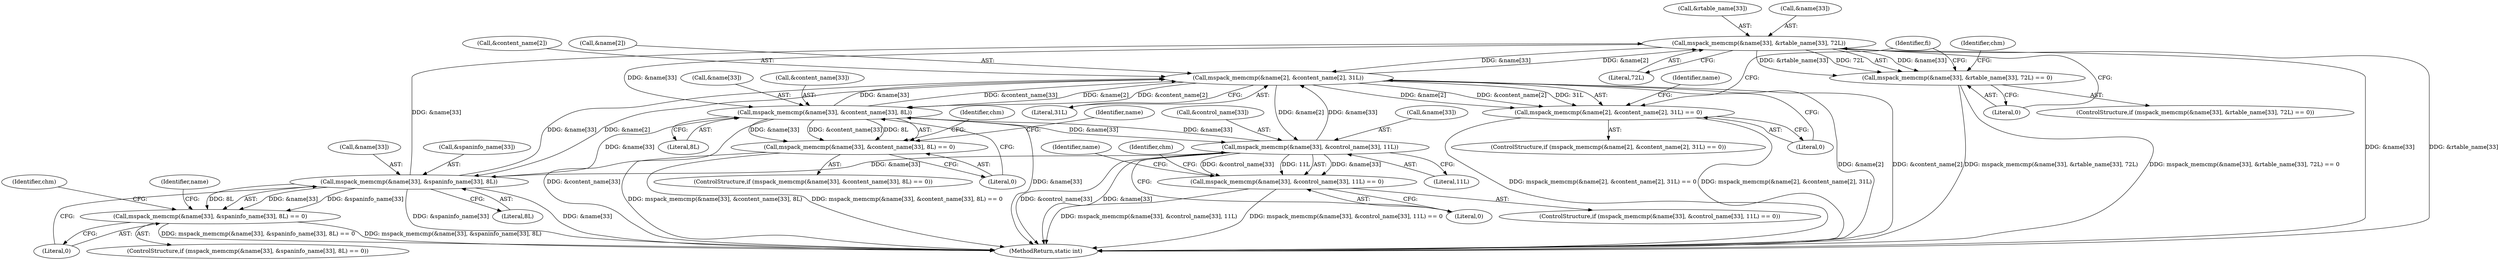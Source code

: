 digraph "0_libmspack_72e70a921f0f07fee748aec2274b30784e1d312a@pointer" {
"1001005" [label="(Call,mspack_memcmp(&name[33], &rtable_name[33], 72L))"];
"1000925" [label="(Call,mspack_memcmp(&name[2], &content_name[2], 31L))"];
"1000939" [label="(Call,mspack_memcmp(&name[33], &content_name[33], 8L))"];
"1000961" [label="(Call,mspack_memcmp(&name[33], &control_name[33], 11L))"];
"1001005" [label="(Call,mspack_memcmp(&name[33], &rtable_name[33], 72L))"];
"1000983" [label="(Call,mspack_memcmp(&name[33], &spaninfo_name[33], 8L))"];
"1000924" [label="(Call,mspack_memcmp(&name[2], &content_name[2], 31L) == 0)"];
"1000938" [label="(Call,mspack_memcmp(&name[33], &content_name[33], 8L) == 0)"];
"1000960" [label="(Call,mspack_memcmp(&name[33], &control_name[33], 11L) == 0)"];
"1000982" [label="(Call,mspack_memcmp(&name[33], &spaninfo_name[33], 8L) == 0)"];
"1001004" [label="(Call,mspack_memcmp(&name[33], &rtable_name[33], 72L) == 0)"];
"1001014" [label="(Literal,72L)"];
"1000940" [label="(Call,&name[33])"];
"1000976" [label="(Identifier,chm)"];
"1000930" [label="(Call,&content_name[2])"];
"1000926" [label="(Call,&name[2])"];
"1001010" [label="(Call,&rtable_name[33])"];
"1000960" [label="(Call,mspack_memcmp(&name[33], &control_name[33], 11L) == 0)"];
"1000925" [label="(Call,mspack_memcmp(&name[2], &content_name[2], 31L))"];
"1001008" [label="(Identifier,name)"];
"1000961" [label="(Call,mspack_memcmp(&name[33], &control_name[33], 11L))"];
"1000984" [label="(Call,&name[33])"];
"1000959" [label="(ControlStructure,if (mspack_memcmp(&name[33], &control_name[33], 11L) == 0))"];
"1000982" [label="(Call,mspack_memcmp(&name[33], &spaninfo_name[33], 8L) == 0)"];
"1000993" [label="(Literal,0)"];
"1000981" [label="(ControlStructure,if (mspack_memcmp(&name[33], &spaninfo_name[33], 8L) == 0))"];
"1001005" [label="(Call,mspack_memcmp(&name[33], &rtable_name[33], 72L))"];
"1000964" [label="(Identifier,name)"];
"1001020" [label="(Identifier,chm)"];
"1000948" [label="(Literal,8L)"];
"1000962" [label="(Call,&name[33])"];
"1000986" [label="(Identifier,name)"];
"1001003" [label="(ControlStructure,if (mspack_memcmp(&name[33], &rtable_name[33], 72L) == 0))"];
"1000935" [label="(Literal,0)"];
"1000983" [label="(Call,mspack_memcmp(&name[33], &spaninfo_name[33], 8L))"];
"1000966" [label="(Call,&control_name[33])"];
"1000992" [label="(Literal,8L)"];
"1000939" [label="(Call,mspack_memcmp(&name[33], &content_name[33], 8L))"];
"1000923" [label="(ControlStructure,if (mspack_memcmp(&name[2], &content_name[2], 31L) == 0))"];
"1000942" [label="(Identifier,name)"];
"1000998" [label="(Identifier,chm)"];
"1000949" [label="(Literal,0)"];
"1000937" [label="(ControlStructure,if (mspack_memcmp(&name[33], &content_name[33], 8L) == 0))"];
"1000924" [label="(Call,mspack_memcmp(&name[2], &content_name[2], 31L) == 0)"];
"1001026" [label="(Identifier,fi)"];
"1000944" [label="(Call,&content_name[33])"];
"1001071" [label="(MethodReturn,static int)"];
"1001006" [label="(Call,&name[33])"];
"1000934" [label="(Literal,31L)"];
"1000954" [label="(Identifier,chm)"];
"1000938" [label="(Call,mspack_memcmp(&name[33], &content_name[33], 8L) == 0)"];
"1000971" [label="(Literal,0)"];
"1000988" [label="(Call,&spaninfo_name[33])"];
"1001015" [label="(Literal,0)"];
"1001004" [label="(Call,mspack_memcmp(&name[33], &rtable_name[33], 72L) == 0)"];
"1000970" [label="(Literal,11L)"];
"1001005" -> "1001004"  [label="AST: "];
"1001005" -> "1001014"  [label="CFG: "];
"1001006" -> "1001005"  [label="AST: "];
"1001010" -> "1001005"  [label="AST: "];
"1001014" -> "1001005"  [label="AST: "];
"1001015" -> "1001005"  [label="CFG: "];
"1001005" -> "1001071"  [label="DDG: &name[33]"];
"1001005" -> "1001071"  [label="DDG: &rtable_name[33]"];
"1001005" -> "1000925"  [label="DDG: &name[33]"];
"1001005" -> "1000939"  [label="DDG: &name[33]"];
"1001005" -> "1001004"  [label="DDG: &name[33]"];
"1001005" -> "1001004"  [label="DDG: &rtable_name[33]"];
"1001005" -> "1001004"  [label="DDG: 72L"];
"1000925" -> "1001005"  [label="DDG: &name[2]"];
"1000983" -> "1001005"  [label="DDG: &name[33]"];
"1000925" -> "1000924"  [label="AST: "];
"1000925" -> "1000934"  [label="CFG: "];
"1000926" -> "1000925"  [label="AST: "];
"1000930" -> "1000925"  [label="AST: "];
"1000934" -> "1000925"  [label="AST: "];
"1000935" -> "1000925"  [label="CFG: "];
"1000925" -> "1001071"  [label="DDG: &name[2]"];
"1000925" -> "1001071"  [label="DDG: &content_name[2]"];
"1000925" -> "1000924"  [label="DDG: &name[2]"];
"1000925" -> "1000924"  [label="DDG: &content_name[2]"];
"1000925" -> "1000924"  [label="DDG: 31L"];
"1000939" -> "1000925"  [label="DDG: &name[33]"];
"1000939" -> "1000925"  [label="DDG: &content_name[33]"];
"1000961" -> "1000925"  [label="DDG: &name[33]"];
"1000983" -> "1000925"  [label="DDG: &name[33]"];
"1000925" -> "1000939"  [label="DDG: &name[2]"];
"1000925" -> "1000939"  [label="DDG: &content_name[2]"];
"1000925" -> "1000961"  [label="DDG: &name[2]"];
"1000925" -> "1000983"  [label="DDG: &name[2]"];
"1000939" -> "1000938"  [label="AST: "];
"1000939" -> "1000948"  [label="CFG: "];
"1000940" -> "1000939"  [label="AST: "];
"1000944" -> "1000939"  [label="AST: "];
"1000948" -> "1000939"  [label="AST: "];
"1000949" -> "1000939"  [label="CFG: "];
"1000939" -> "1001071"  [label="DDG: &name[33]"];
"1000939" -> "1001071"  [label="DDG: &content_name[33]"];
"1000939" -> "1000938"  [label="DDG: &name[33]"];
"1000939" -> "1000938"  [label="DDG: &content_name[33]"];
"1000939" -> "1000938"  [label="DDG: 8L"];
"1000961" -> "1000939"  [label="DDG: &name[33]"];
"1000983" -> "1000939"  [label="DDG: &name[33]"];
"1000939" -> "1000961"  [label="DDG: &name[33]"];
"1000961" -> "1000960"  [label="AST: "];
"1000961" -> "1000970"  [label="CFG: "];
"1000962" -> "1000961"  [label="AST: "];
"1000966" -> "1000961"  [label="AST: "];
"1000970" -> "1000961"  [label="AST: "];
"1000971" -> "1000961"  [label="CFG: "];
"1000961" -> "1001071"  [label="DDG: &name[33]"];
"1000961" -> "1001071"  [label="DDG: &control_name[33]"];
"1000961" -> "1000960"  [label="DDG: &name[33]"];
"1000961" -> "1000960"  [label="DDG: &control_name[33]"];
"1000961" -> "1000960"  [label="DDG: 11L"];
"1000961" -> "1000983"  [label="DDG: &name[33]"];
"1000983" -> "1000982"  [label="AST: "];
"1000983" -> "1000992"  [label="CFG: "];
"1000984" -> "1000983"  [label="AST: "];
"1000988" -> "1000983"  [label="AST: "];
"1000992" -> "1000983"  [label="AST: "];
"1000993" -> "1000983"  [label="CFG: "];
"1000983" -> "1001071"  [label="DDG: &name[33]"];
"1000983" -> "1001071"  [label="DDG: &spaninfo_name[33]"];
"1000983" -> "1000982"  [label="DDG: &name[33]"];
"1000983" -> "1000982"  [label="DDG: &spaninfo_name[33]"];
"1000983" -> "1000982"  [label="DDG: 8L"];
"1000924" -> "1000923"  [label="AST: "];
"1000924" -> "1000935"  [label="CFG: "];
"1000935" -> "1000924"  [label="AST: "];
"1000942" -> "1000924"  [label="CFG: "];
"1001026" -> "1000924"  [label="CFG: "];
"1000924" -> "1001071"  [label="DDG: mspack_memcmp(&name[2], &content_name[2], 31L)"];
"1000924" -> "1001071"  [label="DDG: mspack_memcmp(&name[2], &content_name[2], 31L) == 0"];
"1000938" -> "1000937"  [label="AST: "];
"1000938" -> "1000949"  [label="CFG: "];
"1000949" -> "1000938"  [label="AST: "];
"1000954" -> "1000938"  [label="CFG: "];
"1000964" -> "1000938"  [label="CFG: "];
"1000938" -> "1001071"  [label="DDG: mspack_memcmp(&name[33], &content_name[33], 8L)"];
"1000938" -> "1001071"  [label="DDG: mspack_memcmp(&name[33], &content_name[33], 8L) == 0"];
"1000960" -> "1000959"  [label="AST: "];
"1000960" -> "1000971"  [label="CFG: "];
"1000971" -> "1000960"  [label="AST: "];
"1000976" -> "1000960"  [label="CFG: "];
"1000986" -> "1000960"  [label="CFG: "];
"1000960" -> "1001071"  [label="DDG: mspack_memcmp(&name[33], &control_name[33], 11L)"];
"1000960" -> "1001071"  [label="DDG: mspack_memcmp(&name[33], &control_name[33], 11L) == 0"];
"1000982" -> "1000981"  [label="AST: "];
"1000982" -> "1000993"  [label="CFG: "];
"1000993" -> "1000982"  [label="AST: "];
"1000998" -> "1000982"  [label="CFG: "];
"1001008" -> "1000982"  [label="CFG: "];
"1000982" -> "1001071"  [label="DDG: mspack_memcmp(&name[33], &spaninfo_name[33], 8L) == 0"];
"1000982" -> "1001071"  [label="DDG: mspack_memcmp(&name[33], &spaninfo_name[33], 8L)"];
"1001004" -> "1001003"  [label="AST: "];
"1001004" -> "1001015"  [label="CFG: "];
"1001015" -> "1001004"  [label="AST: "];
"1001020" -> "1001004"  [label="CFG: "];
"1001026" -> "1001004"  [label="CFG: "];
"1001004" -> "1001071"  [label="DDG: mspack_memcmp(&name[33], &rtable_name[33], 72L) == 0"];
"1001004" -> "1001071"  [label="DDG: mspack_memcmp(&name[33], &rtable_name[33], 72L)"];
}
